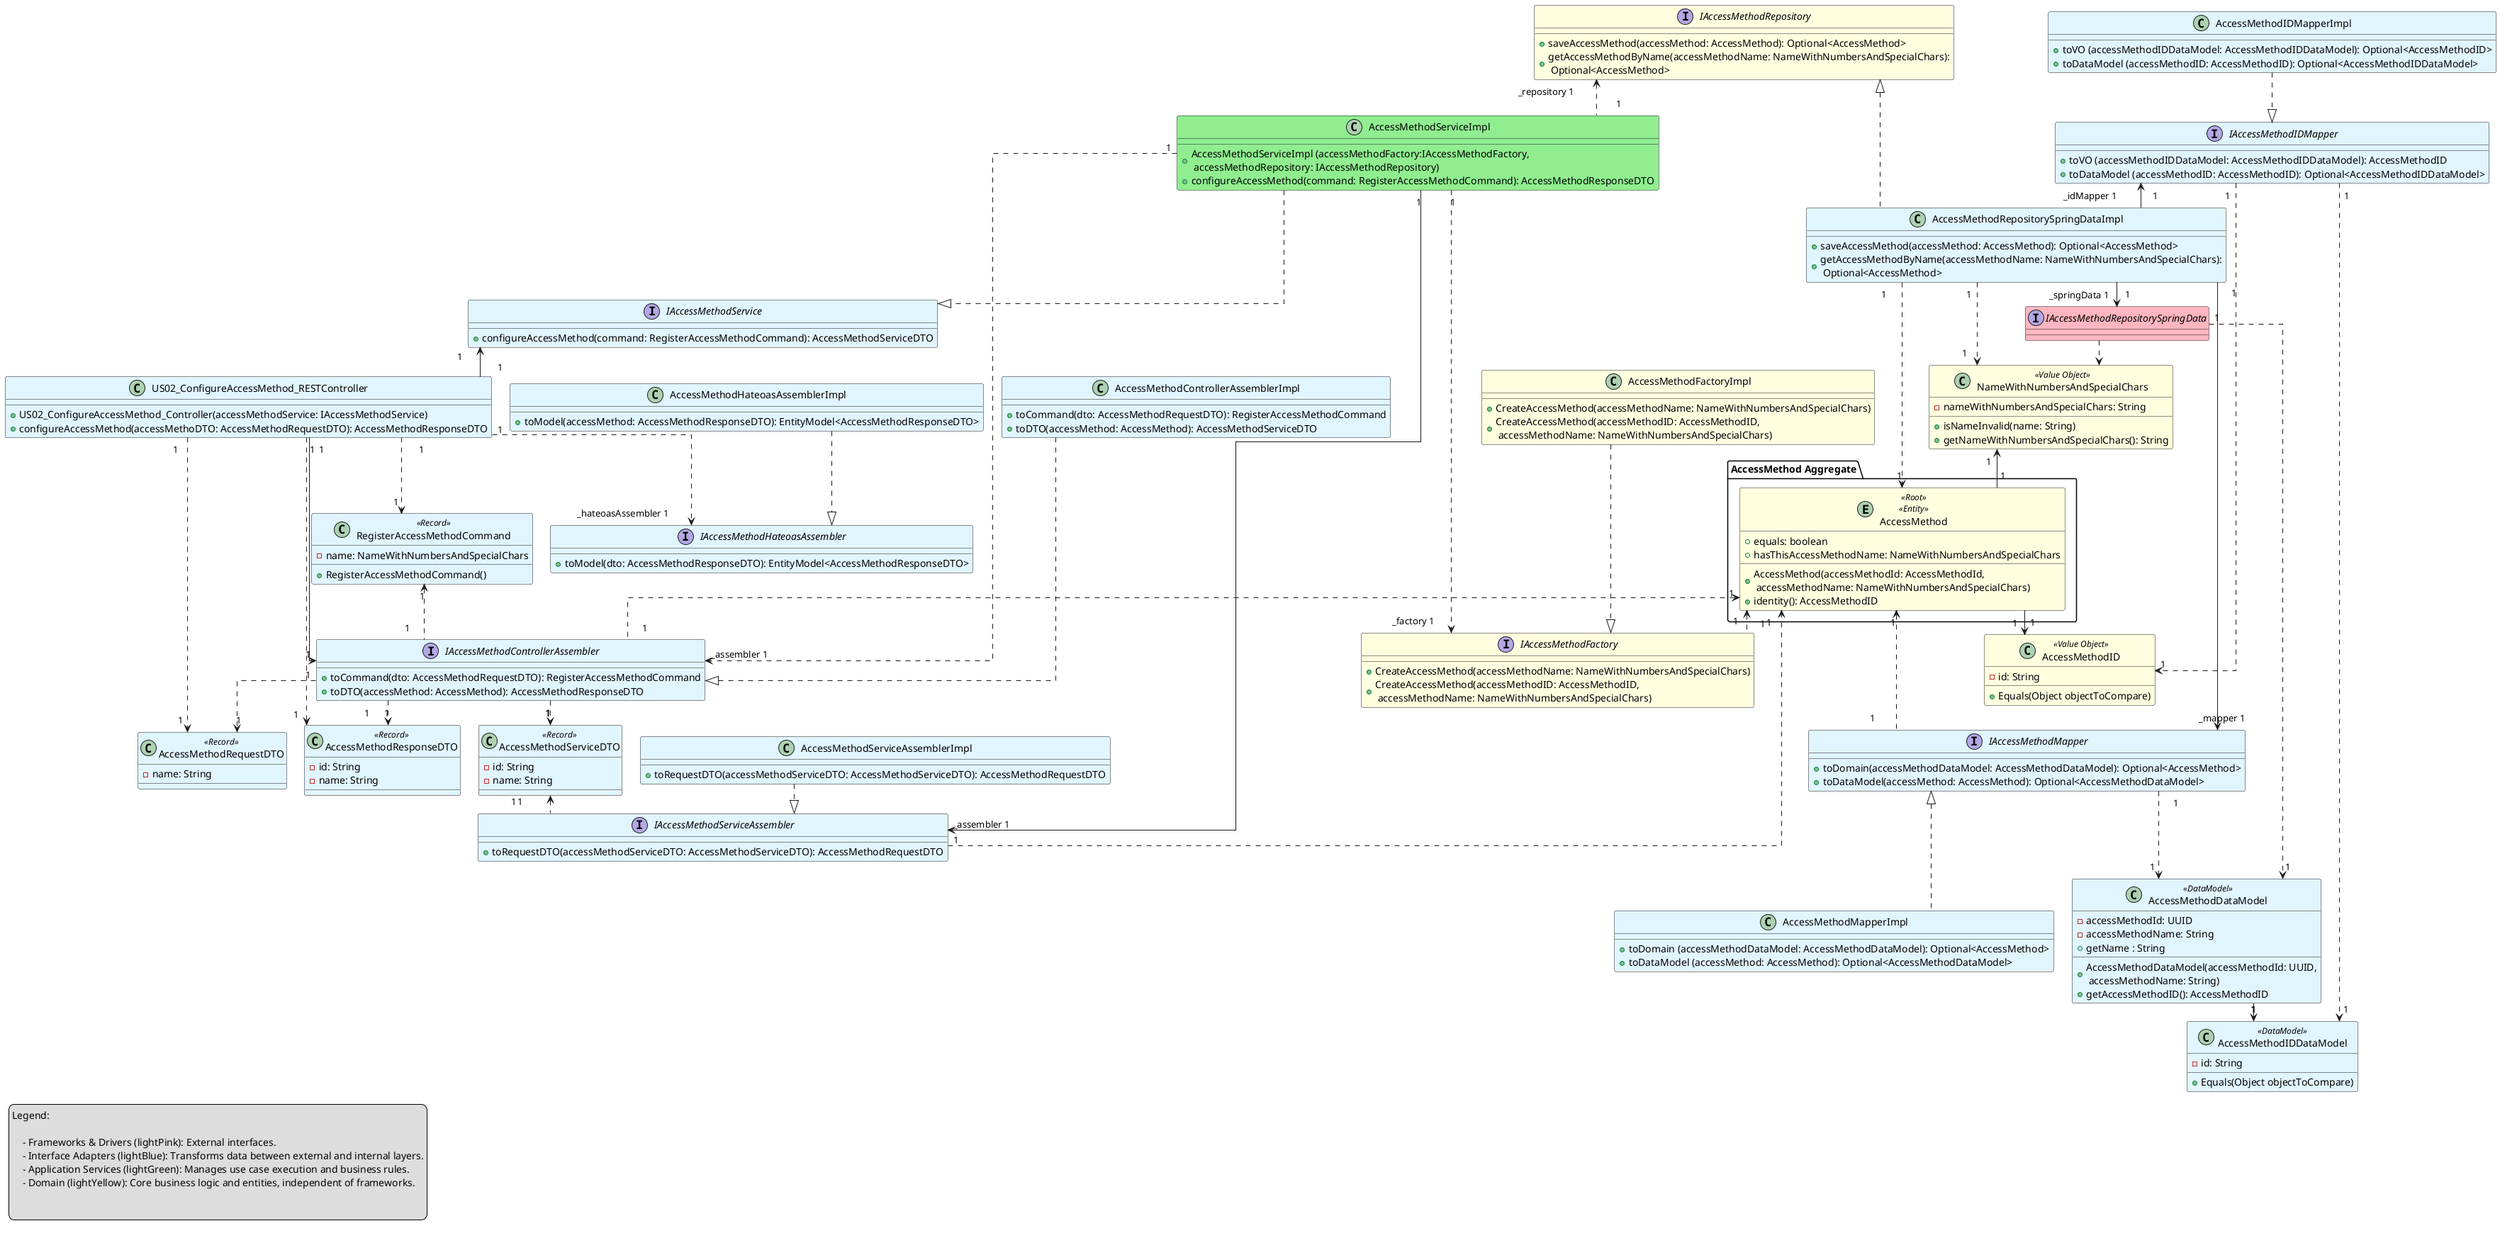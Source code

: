 @startuml
skinparam ranksep 25
skinparam nodesep 25
skinparam classBackgroundColor #E1F5FE
skinparam linetype ortho

legend left
Legend:

    - Frameworks & Drivers (lightPink): External interfaces.
    - Interface Adapters (lightBlue): Transforms data between external and internal layers.
    - Application Services (lightGreen): Manages use case execution and business rules.
    - Domain (lightYellow): Core business logic and entities, independent of frameworks.


end legend
'===== CONTROLLER =======
class US02_ConfigureAccessMethod_RESTController {
    + US02_ConfigureAccessMethod_Controller(accessMethodService: IAccessMethodService)
    + configureAccessMethod(accessMethoDTO: AccessMethodRequestDTO): AccessMethodResponseDTO
}

'===DTO===
class AccessMethodRequestDTO <<Record>> {
    - name: String
}
class AccessMethodResponseDTO <<Record>>{
    - id: String
    - name: String
}

class RegisterAccessMethodCommand <<Record>>{
    - name: NameWithNumbersAndSpecialChars
    + RegisterAccessMethodCommand()
}

class AccessMethodServiceDTO <<Record>> {
    - id: String
    - name: String
}

'===ASSEMBLER===
interface IAccessMethodControllerAssembler {
    + toCommand(dto: AccessMethodRequestDTO): RegisterAccessMethodCommand
    + toDTO(accessMethod: AccessMethod): AccessMethodResponseDTO
}
class AccessMethodControllerAssemblerImpl {
    + toCommand(dto: AccessMethodRequestDTO): RegisterAccessMethodCommand
    + toDTO(accessMethod: AccessMethod): AccessMethodServiceDTO

}

interface IAccessMethodServiceAssembler{
+ toRequestDTO(accessMethodServiceDTO: AccessMethodServiceDTO): AccessMethodRequestDTO
}

class AccessMethodServiceAssemblerImpl {
    + toRequestDTO(accessMethodServiceDTO: AccessMethodServiceDTO): AccessMethodRequestDTO
}

interface IAccessMethodHateoasAssembler {
    + toModel(dto: AccessMethodResponseDTO): EntityModel<AccessMethodResponseDTO>
}

class AccessMethodHateoasAssemblerImpl {
    + toModel(accessMethod: AccessMethodResponseDTO): EntityModel<AccessMethodResponseDTO>
}

'===== SERVICE =======
interface IAccessMethodService {
   + configureAccessMethod(command: RegisterAccessMethodCommand): AccessMethodServiceDTO

}

class AccessMethodServiceImpl #lightGreen {
    + AccessMethodServiceImpl (accessMethodFactory:IAccessMethodFactory,\n accessMethodRepository: IAccessMethodRepository)
    + configureAccessMethod(command: RegisterAccessMethodCommand): AccessMethodResponseDTO

}


' ======= FACTORY =======
interface IAccessMethodFactory #lightYellow{
    + CreateAccessMethod(accessMethodName: NameWithNumbersAndSpecialChars)
    + CreateAccessMethod(accessMethodID: AccessMethodID,\n accessMethodName: NameWithNumbersAndSpecialChars)
}

class AccessMethodFactoryImpl #lightYellow{
     + CreateAccessMethod(accessMethodName: NameWithNumbersAndSpecialChars)
     + CreateAccessMethod(accessMethodID: AccessMethodID,\n accessMethodName: NameWithNumbersAndSpecialChars)
}

'===AGGREGATE===
package "AccessMethod Aggregate" {
    entity AccessMethod <<Root>> <<Entity>>#lightYellow {
    + AccessMethod(accessMethodId: AccessMethodId,\n accessMethodName: NameWithNumbersAndSpecialChars)
    + identity(): AccessMethodID
    + equals: boolean
    + hasThisAccessMethodName: NameWithNumbersAndSpecialChars
    }
}

'===VALUE OBJECTS===
class NameWithNumbersAndSpecialChars <<Value Object>> #lightYellow{
    - nameWithNumbersAndSpecialChars: String
    + isNameInvalid(name: String)
    + getNameWithNumbersAndSpecialChars(): String
}

class  AccessMethodID <<Value Object>>#lightYellow{
    - id: String
    + Equals(Object objectToCompare)
}

'===REPOSITORY===
interface IAccessMethodRepositorySpringData #lightPink{
}

interface IAccessMethodRepository #lightYellow{
    +saveAccessMethod(accessMethod: AccessMethod): Optional<AccessMethod>
    +getAccessMethodByName(accessMethodName: NameWithNumbersAndSpecialChars):\n Optional<AccessMethod>
}

class AccessMethodRepositorySpringDataImpl {
    + saveAccessMethod(accessMethod: AccessMethod): Optional<AccessMethod>
    + getAccessMethodByName(accessMethodName: NameWithNumbersAndSpecialChars):\n Optional<AccessMethod>
}

'===MAPPERS===
interface IAccessMethodMapper{
    + toDomain(accessMethodDataModel: AccessMethodDataModel): Optional<AccessMethod>
    + toDataModel(accessMethod: AccessMethod): Optional<AccessMethodDataModel>
}

interface IAccessMethodIDMapper{
    + toVO (accessMethodIDDataModel: AccessMethodIDDataModel): AccessMethodID
    + toDataModel (accessMethodID: AccessMethodID): Optional<AccessMethodIDDataModel>
}

class AccessMethodIDMapperImpl {
    + toVO (accessMethodIDDataModel: AccessMethodIDDataModel): Optional<AccessMethodID>
    + toDataModel (accessMethodID: AccessMethodID): Optional<AccessMethodIDDataModel>
}

class AccessMethodMapperImpl {
    + toDomain (accessMethodDataModel: AccessMethodDataModel): Optional<AccessMethod>
    + toDataModel (accessMethod: AccessMethod): Optional<AccessMethodDataModel>
}

'===DATAMODEL===
class AccessMethodDataModel <<DataModel>> {
    - accessMethodId: UUID
    - accessMethodName: String
    + AccessMethodDataModel(accessMethodId: UUID,\n accessMethodName: String)
    + getAccessMethodID(): AccessMethodID
    + getName : String
}

class AccessMethodIDDataModel <<DataModel>> {
    - id: String
    + Equals(Object objectToCompare)
}

'===NAVIGABILITY===

US02_ConfigureAccessMethod_RESTController "1"-u->"1" IAccessMethodService
US02_ConfigureAccessMethod_RESTController "1"..> "1" AccessMethodRequestDTO
US02_ConfigureAccessMethod_RESTController "1"..> "1" AccessMethodResponseDTO
US02_ConfigureAccessMethod_RESTController "1"--> "1" IAccessMethodControllerAssembler
US02_ConfigureAccessMethod_RESTController "1" ..> "1" RegisterAccessMethodCommand
US02_ConfigureAccessMethod_RESTController "1" ..> "_hateoasAssembler 1" IAccessMethodHateoasAssembler

AccessMethodHateoasAssemblerImpl ..|> IAccessMethodHateoasAssembler

AccessMethodServiceImpl " "...|>" " IAccessMethodService
AccessMethodServiceImpl "1".u..>"_repository 1" IAccessMethodRepository
AccessMethodServiceImpl "1"...>"_factory 1" IAccessMethodFactory
AccessMethodServiceImpl "1" ..> "_assembler 1" IAccessMethodControllerAssembler

AccessMethod "1" -u-> " 1" NameWithNumbersAndSpecialChars
AccessMethod "1" --> " 1" AccessMethodID
IAccessMethodControllerAssembler "1" .u.> "1" AccessMethod
IAccessMethodControllerAssembler "1" .u.> "1" RegisterAccessMethodCommand

AccessMethodRepositorySpringDataImpl "1" ..> "1" AccessMethod
AccessMethodRepositorySpringDataImpl "1" ..> "1" NameWithNumbersAndSpecialChars
AccessMethodRepositorySpringDataImpl "1" --> "_mapper 1" IAccessMethodMapper
AccessMethodRepositorySpringDataImpl "1"-u-> "_idMapper 1"IAccessMethodIDMapper
AccessMethodRepositorySpringDataImpl "1"--> "_springData 1"IAccessMethodRepositorySpringData
AccessMethodRepositorySpringDataImpl " ".u..|>" " IAccessMethodRepository
IAccessMethodRepositorySpringData ..> NameWithNumbersAndSpecialChars
IAccessMethodRepositorySpringData "1" ..> "1" AccessMethodDataModel

AccessMethodMapperImpl " "..u.|>" " IAccessMethodMapper
IAccessMethodFactory "1" .u.> "1" AccessMethod
AccessMethodFactoryImpl " "...|>" " IAccessMethodFactory
IAccessMethodMapper "1"..u.>"1" AccessMethod
IAccessMethodMapper "1"...>"1" AccessMethodDataModel
AccessMethodID "1" <.u. "1" IAccessMethodIDMapper
AccessMethodIDMapperImpl " " ...|> " " IAccessMethodIDMapper
AccessMethodControllerAssemblerImpl " "...|>" " IAccessMethodControllerAssembler
IAccessMethodControllerAssembler "1" ..> "1" AccessMethodRequestDTO
IAccessMethodControllerAssembler "1" ..> "1" AccessMethodResponseDTO
IAccessMethodControllerAssembler "1  " ..> "1" AccessMethodServiceDTO

IAccessMethodServiceAssembler "1" .u.> " 1" AccessMethodServiceDTO
AccessMethodServiceAssemblerImpl  ..|>  IAccessMethodServiceAssembler
IAccessMethodServiceAssembler "1" ..> "1" AccessMethod

AccessMethodServiceImpl "1" --> "_assembler 1" IAccessMethodServiceAssembler

AccessMethodDataModel "1" --> "1" AccessMethodIDDataModel
IAccessMethodIDMapper "1" ..> "1" AccessMethodIDDataModel


@enduml